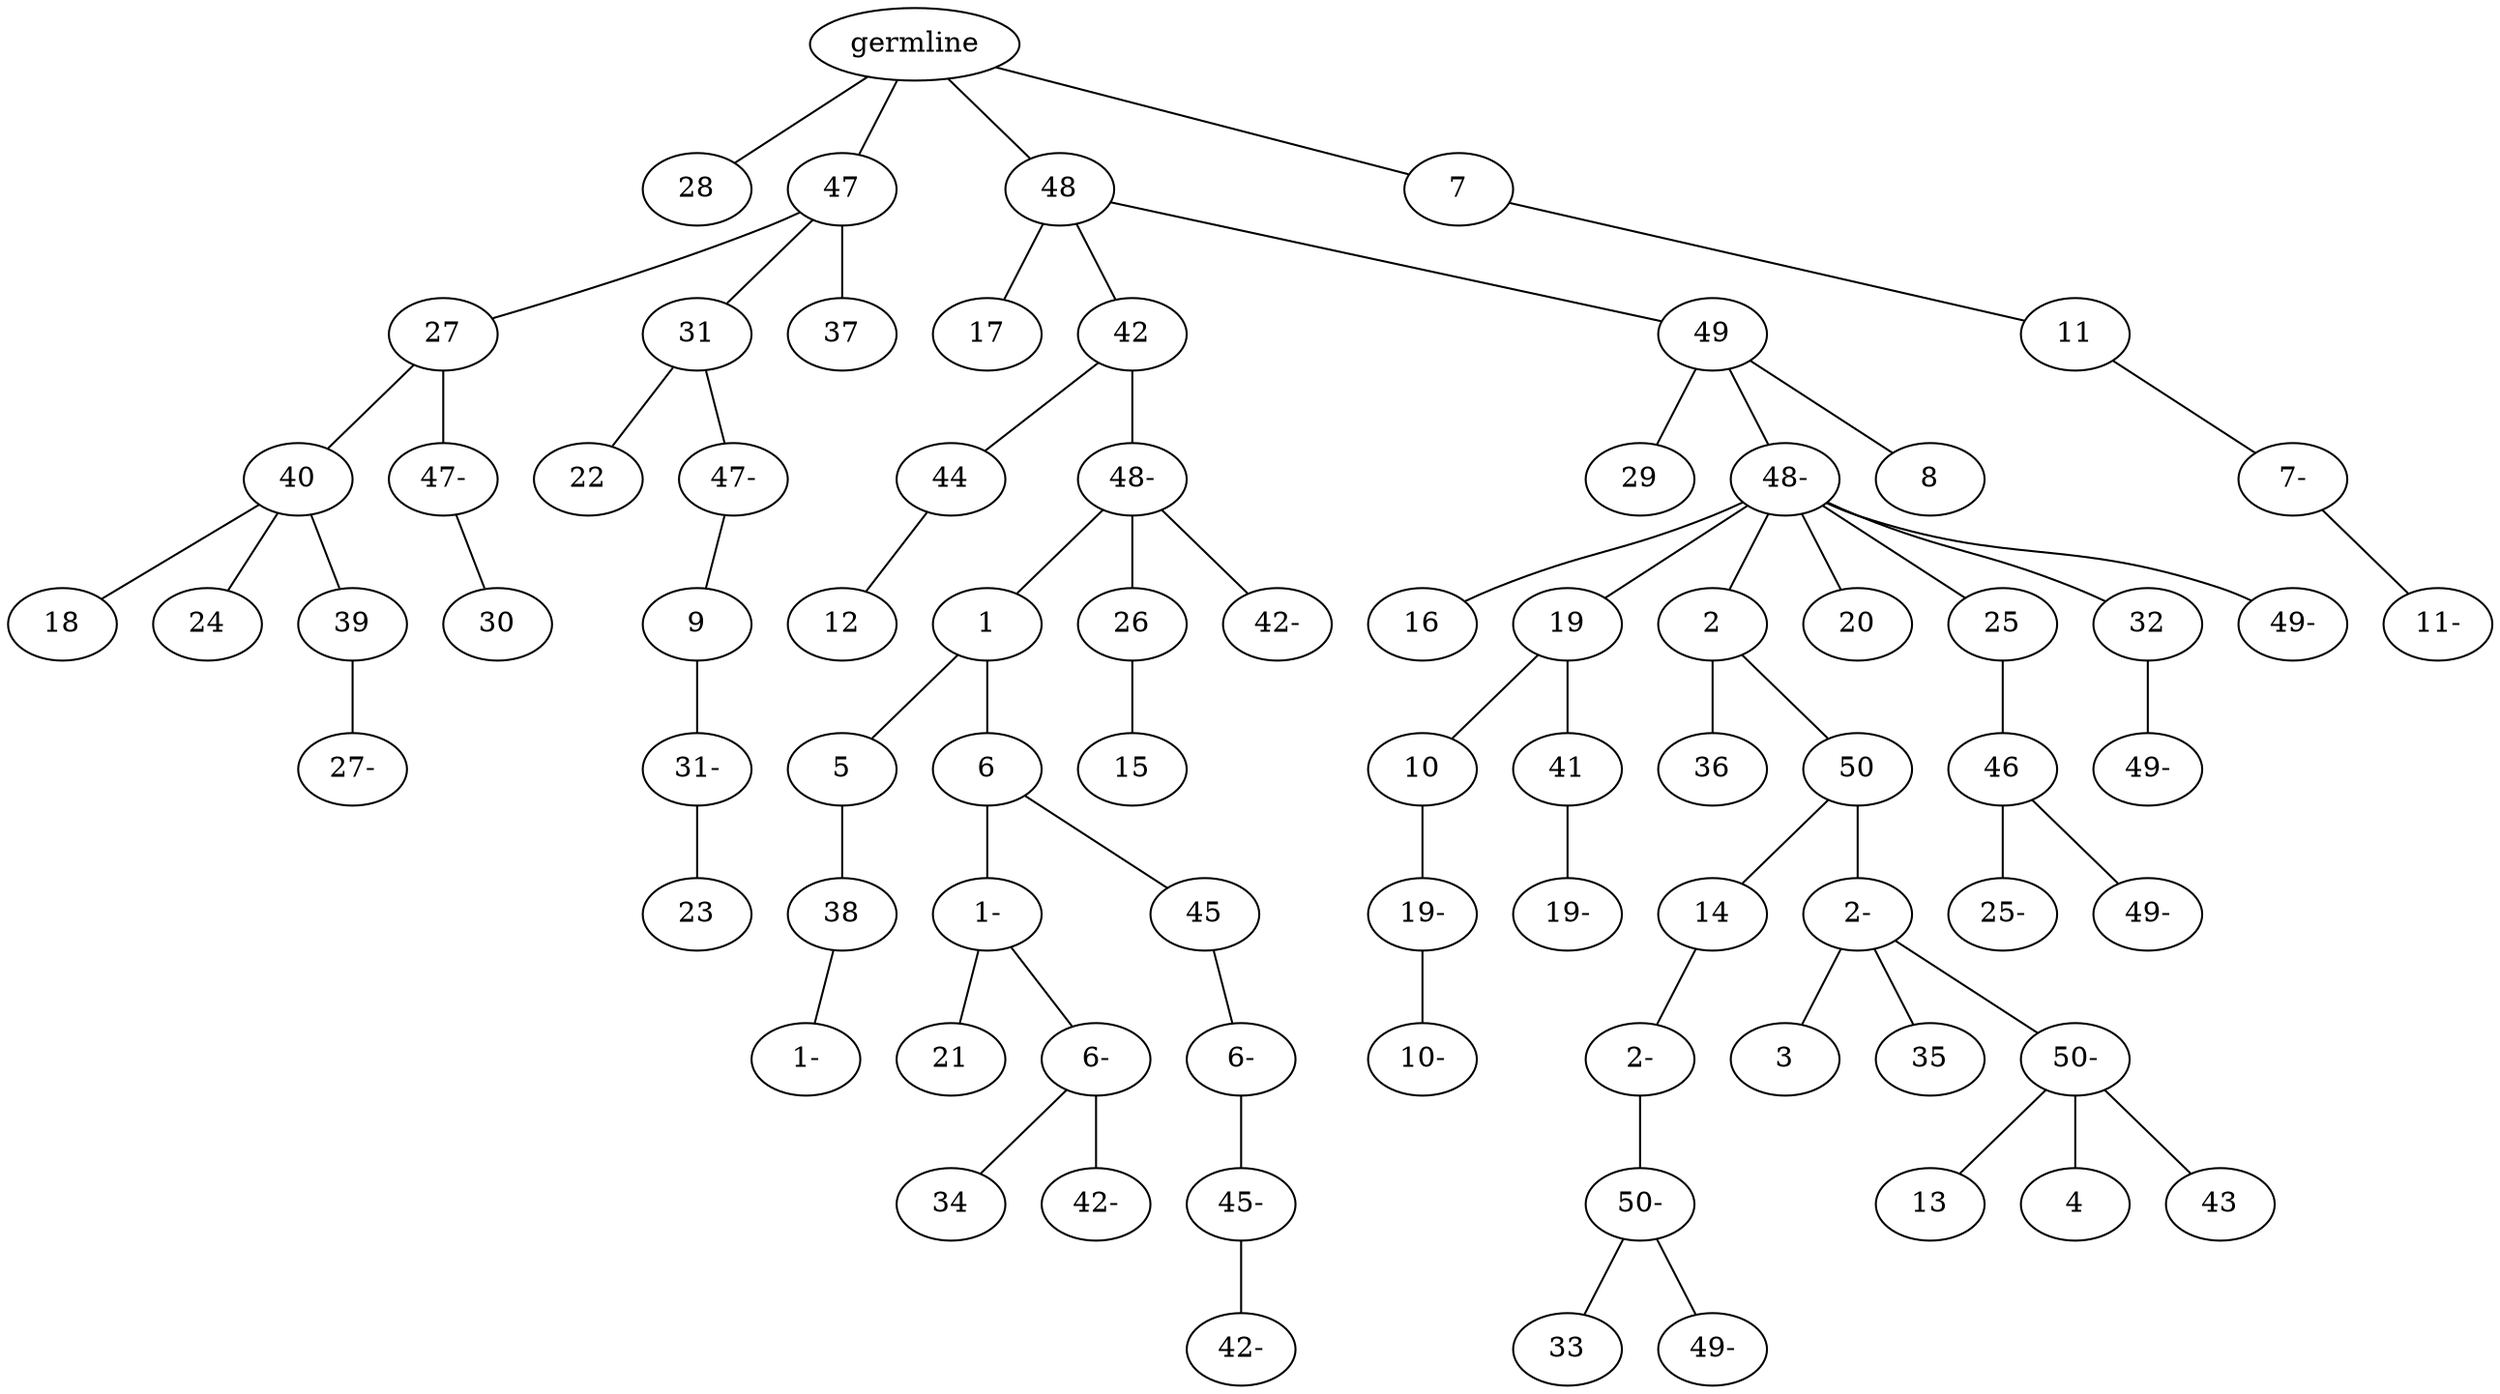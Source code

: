 graph tree {
    "139699774562896" [label="germline"];
    "139699774563616" [label="28"];
    "139699774564240" [label="47"];
    "139699774656624" [label="27"];
    "139699774658064" [label="40"];
    "139699774657344" [label="18"];
    "139699774658784" [label="24"];
    "139699774658544" [label="39"];
    "139699774660512" [label="27-"];
    "139699774658640" [label="47-"];
    "139699774657872" [label="30"];
    "139699774657536" [label="31"];
    "139699774656912" [label="22"];
    "139699774656672" [label="47-"];
    "139699773772704" [label="9"];
    "139699773772512" [label="31-"];
    "139699773775200" [label="23"];
    "139699774657248" [label="37"];
    "139699774565440" [label="48"];
    "139699773774768" [label="17"];
    "139699773774912" [label="42"];
    "139699773694112" [label="44"];
    "139699773695264" [label="12"];
    "139699773695696" [label="48-"];
    "139699773695744" [label="1"];
    "139699773697568" [label="5"];
    "139699773696752" [label="38"];
    "139699773696848" [label="1-"];
    "139699773697184" [label="6"];
    "139699773697232" [label="1-"];
    "139699773696272" [label="21"];
    "139699773696368" [label="6-"];
    "139699773971376" [label="34"];
    "139699773968736" [label="42-"];
    "139699773696608" [label="45"];
    "139699773971664" [label="6-"];
    "139699773970128" [label="45-"];
    "139699773970320" [label="42-"];
    "139699773694016" [label="26"];
    "139699773972144" [label="15"];
    "139699773695600" [label="42-"];
    "139699773696512" [label="49"];
    "139699773970416" [label="29"];
    "139699773970176" [label="48-"];
    "139699773971760" [label="16"];
    "139699773971424" [label="19"];
    "139699773586688" [label="10"];
    "139699773587312" [label="19-"];
    "139699773585872" [label="10-"];
    "139699773586544" [label="41"];
    "139699773585488" [label="19-"];
    "139699773584624" [label="2"];
    "139699773586400" [label="36"];
    "139699773586160" [label="50"];
    "139699773584288" [label="14"];
    "139699773583856" [label="2-"];
    "139699773585392" [label="50-"];
    "139699773785760" [label="33"];
    "139699775204416" [label="49-"];
    "139699773584000" [label="2-"];
    "139699773788064" [label="3"];
    "139699773786960" [label="35"];
    "139699773786528" [label="50-"];
    "139699773785712" [label="13"];
    "139699773787968" [label="4"];
    "139699773787536" [label="43"];
    "139699773587360" [label="20"];
    "139699773585296" [label="25"];
    "139699773785904" [label="46"];
    "139699773787920" [label="25-"];
    "139699773785520" [label="49-"];
    "139699773584240" [label="32"];
    "139699773785472" [label="49-"];
    "139699773784752" [label="49-"];
    "139699773969840" [label="8"];
    "139699774657392" [label="7"];
    "139699773824064" [label="11"];
    "139699773822432" [label="7-"];
    "139699773821568" [label="11-"];
    "139699774562896" -- "139699774563616";
    "139699774562896" -- "139699774564240";
    "139699774562896" -- "139699774565440";
    "139699774562896" -- "139699774657392";
    "139699774564240" -- "139699774656624";
    "139699774564240" -- "139699774657536";
    "139699774564240" -- "139699774657248";
    "139699774656624" -- "139699774658064";
    "139699774656624" -- "139699774658640";
    "139699774658064" -- "139699774657344";
    "139699774658064" -- "139699774658784";
    "139699774658064" -- "139699774658544";
    "139699774658544" -- "139699774660512";
    "139699774658640" -- "139699774657872";
    "139699774657536" -- "139699774656912";
    "139699774657536" -- "139699774656672";
    "139699774656672" -- "139699773772704";
    "139699773772704" -- "139699773772512";
    "139699773772512" -- "139699773775200";
    "139699774565440" -- "139699773774768";
    "139699774565440" -- "139699773774912";
    "139699774565440" -- "139699773696512";
    "139699773774912" -- "139699773694112";
    "139699773774912" -- "139699773695696";
    "139699773694112" -- "139699773695264";
    "139699773695696" -- "139699773695744";
    "139699773695696" -- "139699773694016";
    "139699773695696" -- "139699773695600";
    "139699773695744" -- "139699773697568";
    "139699773695744" -- "139699773697184";
    "139699773697568" -- "139699773696752";
    "139699773696752" -- "139699773696848";
    "139699773697184" -- "139699773697232";
    "139699773697184" -- "139699773696608";
    "139699773697232" -- "139699773696272";
    "139699773697232" -- "139699773696368";
    "139699773696368" -- "139699773971376";
    "139699773696368" -- "139699773968736";
    "139699773696608" -- "139699773971664";
    "139699773971664" -- "139699773970128";
    "139699773970128" -- "139699773970320";
    "139699773694016" -- "139699773972144";
    "139699773696512" -- "139699773970416";
    "139699773696512" -- "139699773970176";
    "139699773696512" -- "139699773969840";
    "139699773970176" -- "139699773971760";
    "139699773970176" -- "139699773971424";
    "139699773970176" -- "139699773584624";
    "139699773970176" -- "139699773587360";
    "139699773970176" -- "139699773585296";
    "139699773970176" -- "139699773584240";
    "139699773970176" -- "139699773784752";
    "139699773971424" -- "139699773586688";
    "139699773971424" -- "139699773586544";
    "139699773586688" -- "139699773587312";
    "139699773587312" -- "139699773585872";
    "139699773586544" -- "139699773585488";
    "139699773584624" -- "139699773586400";
    "139699773584624" -- "139699773586160";
    "139699773586160" -- "139699773584288";
    "139699773586160" -- "139699773584000";
    "139699773584288" -- "139699773583856";
    "139699773583856" -- "139699773585392";
    "139699773585392" -- "139699773785760";
    "139699773585392" -- "139699775204416";
    "139699773584000" -- "139699773788064";
    "139699773584000" -- "139699773786960";
    "139699773584000" -- "139699773786528";
    "139699773786528" -- "139699773785712";
    "139699773786528" -- "139699773787968";
    "139699773786528" -- "139699773787536";
    "139699773585296" -- "139699773785904";
    "139699773785904" -- "139699773787920";
    "139699773785904" -- "139699773785520";
    "139699773584240" -- "139699773785472";
    "139699774657392" -- "139699773824064";
    "139699773824064" -- "139699773822432";
    "139699773822432" -- "139699773821568";
}
